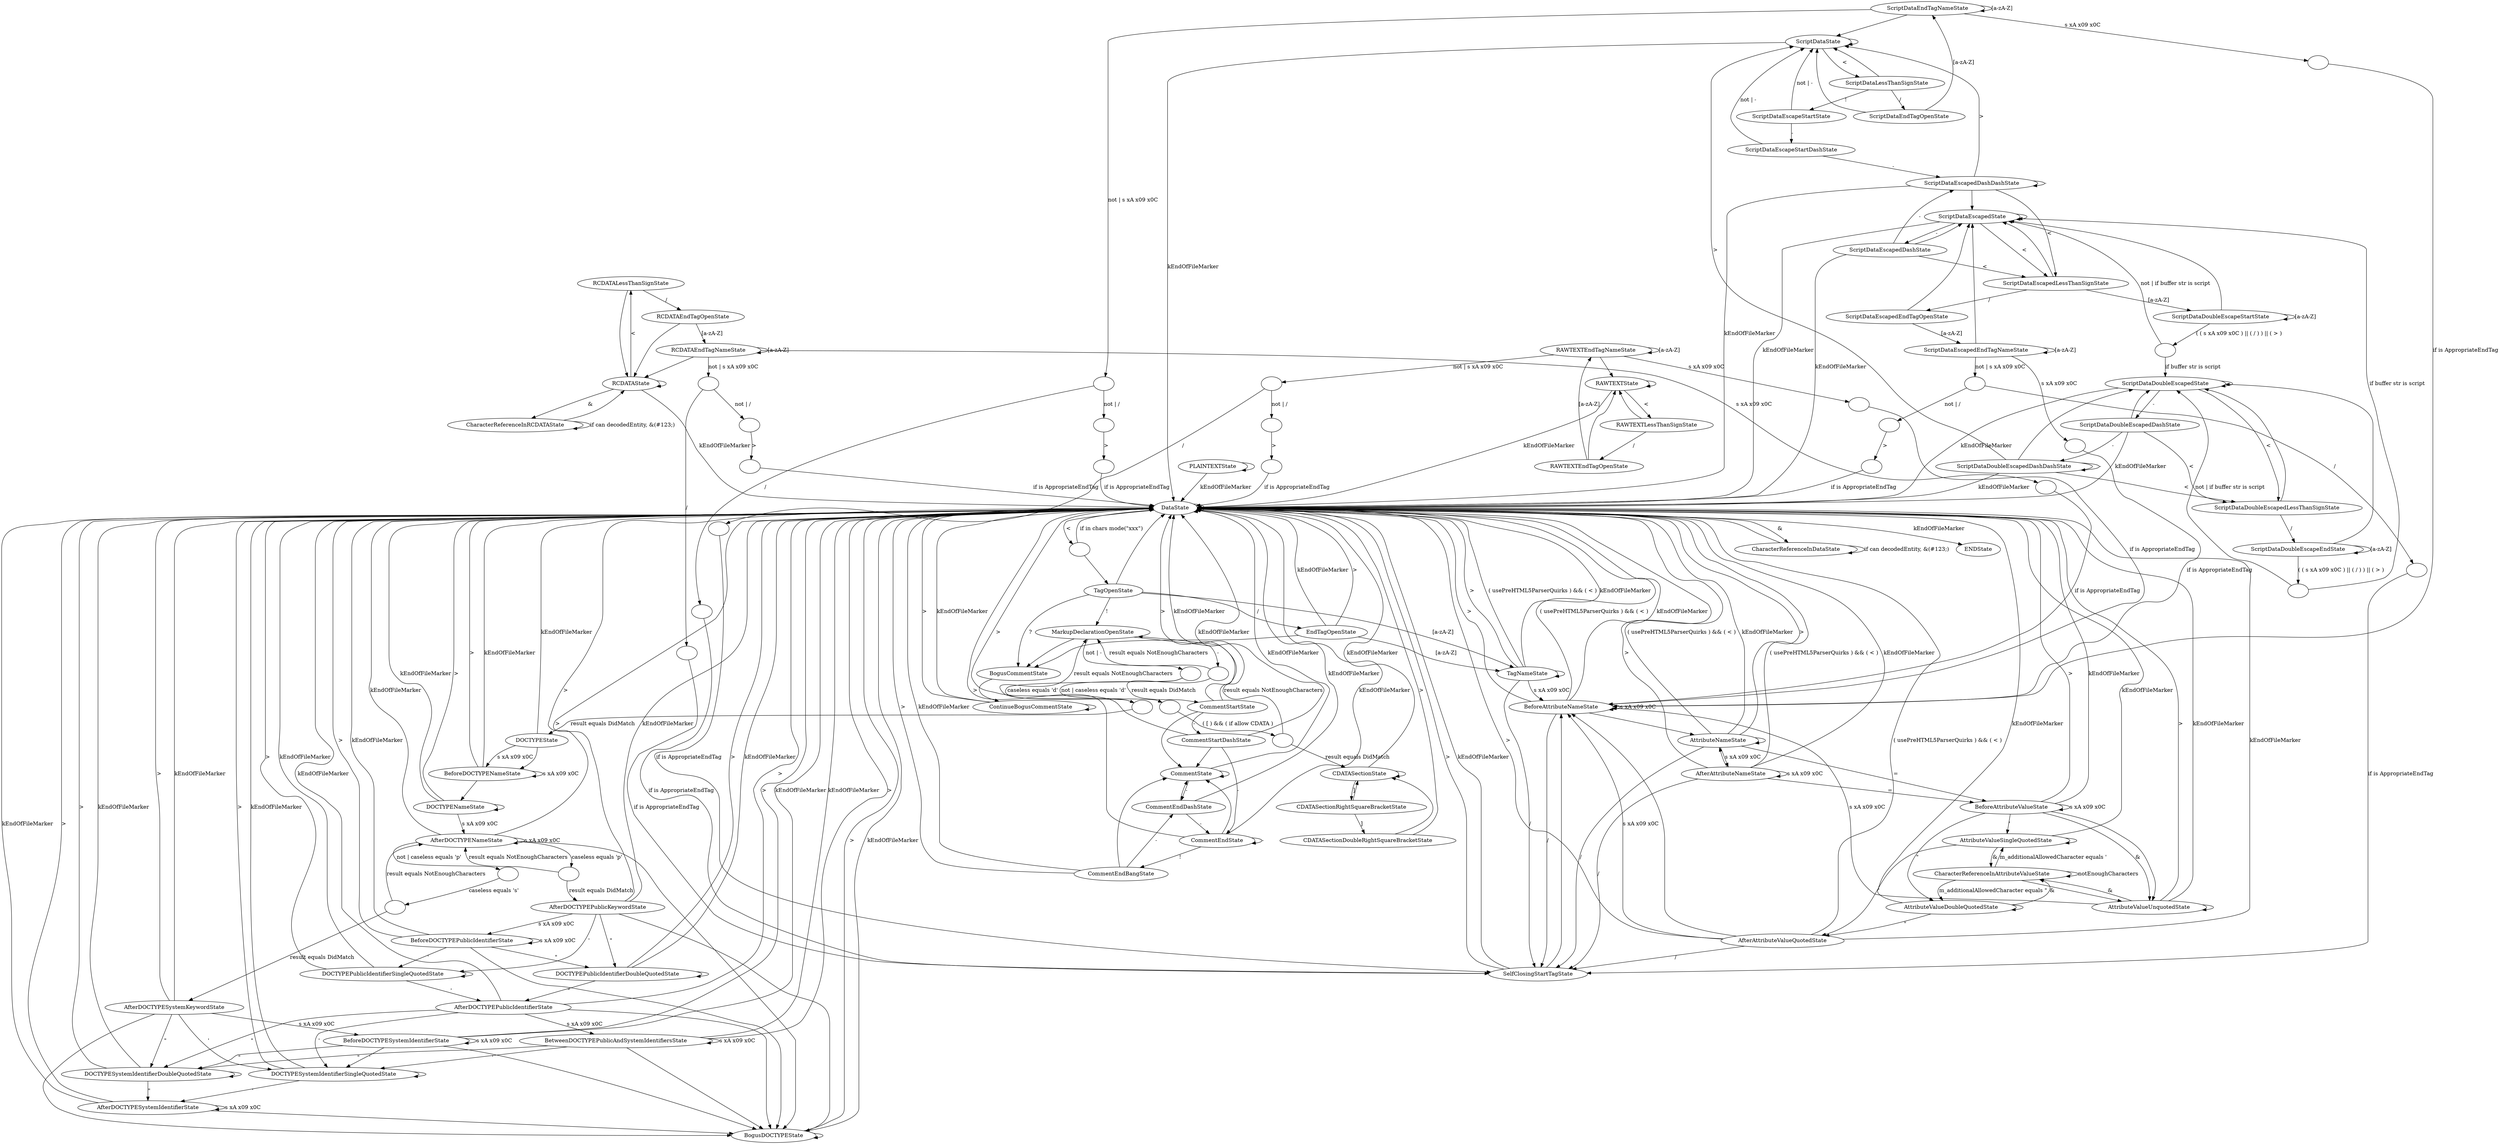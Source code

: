 digraph HTMLTokenizer {
RCDATALessThanSignState -> RCDATAEndTagOpenState [label = "/"];
RCDATALessThanSignState -> RCDATAState;
CDATASectionDoubleRightSquareBracketState -> DataState [label = ">"];
CDATASectionDoubleRightSquareBracketState -> CDATASectionState;
ScriptDataDoubleEscapeStartState -> 0.228374534059 [label = "( ( \s \xA \x09 \x0C ) || ( / ) ) || ( > )"];
0.228374534059 [label = " "];
0.228374534059 -> ScriptDataDoubleEscapedState [label = "if buffer str is script"];
0.228374534059 [label = " "];
0.228374534059 -> ScriptDataEscapedState [label = "not | if buffer str is script"];
0.228374534059 [label = " "];
ScriptDataDoubleEscapeStartState -> ScriptDataDoubleEscapeStartState [label = "[a-zA-Z]"];
ScriptDataDoubleEscapeStartState -> ScriptDataEscapedState;
CommentEndDashState -> CommentEndState [label = "-"];
CommentEndDashState -> DataState [label = "kEndOfFileMarker"];
CommentEndDashState -> CommentState;
DOCTYPEPublicIdentifierSingleQuotedState -> AfterDOCTYPEPublicIdentifierState [label = "'"];
DOCTYPEPublicIdentifierSingleQuotedState -> DataState [label = ">"];
DOCTYPEPublicIdentifierSingleQuotedState -> DataState [label = "kEndOfFileMarker"];
DOCTYPEPublicIdentifierSingleQuotedState -> DOCTYPEPublicIdentifierSingleQuotedState;
CharacterReferenceInDataState -> CharacterReferenceInDataState [label = "if can decodedEntity, &(#123;)"];
CharacterReferenceInDataState -> DataState;
ScriptDataDoubleEscapeEndState -> 0.606599641135 [label = "( ( \s \xA \x09 \x0C ) || ( / ) ) || ( > )"];
0.606599641135 [label = " "];
0.606599641135 -> ScriptDataEscapedState [label = "if buffer str is script"];
0.606599641135 [label = " "];
0.606599641135 -> ScriptDataDoubleEscapedState [label = "not | if buffer str is script"];
0.606599641135 [label = " "];
ScriptDataDoubleEscapeEndState -> ScriptDataDoubleEscapeEndState [label = "[a-zA-Z]"];
ScriptDataDoubleEscapeEndState -> ScriptDataDoubleEscapedState;
AfterDOCTYPESystemIdentifierState -> AfterDOCTYPESystemIdentifierState [label = "\s \xA \x09 \x0C"];
AfterDOCTYPESystemIdentifierState -> DataState [label = ">"];
AfterDOCTYPESystemIdentifierState -> DataState [label = "kEndOfFileMarker"];
AfterDOCTYPESystemIdentifierState -> BogusDOCTYPEState;
ScriptDataEscapedDashDashState -> ScriptDataEscapedDashDashState [label = "-"];
ScriptDataEscapedDashDashState -> ScriptDataEscapedLessThanSignState [label = "<"];
ScriptDataEscapedDashDashState -> ScriptDataState [label = ">"];
ScriptDataEscapedDashDashState -> DataState [label = "kEndOfFileMarker"];
ScriptDataEscapedDashDashState -> ScriptDataEscapedState;
PLAINTEXTState -> DataState [label = "kEndOfFileMarker"];
PLAINTEXTState -> PLAINTEXTState;
ScriptDataDoubleEscapedState -> ScriptDataDoubleEscapedDashState [label = "-"];
ScriptDataDoubleEscapedState -> ScriptDataDoubleEscapedLessThanSignState [label = "<"];
ScriptDataDoubleEscapedState -> DataState [label = "kEndOfFileMarker"];
ScriptDataDoubleEscapedState -> ScriptDataDoubleEscapedState;
MarkupDeclarationOpenState -> 0.746120167722 [label = "-"];
0.746120167722 [label = " "];
0.746120167722 -> CommentStartState [label = "result equals DidMatch"];
0.746120167722 [label = " "];
0.746120167722 -> MarkupDeclarationOpenState [label = "result equals NotEnoughCharacters"];
0.746120167722 [label = " "];
MarkupDeclarationOpenState -> 0.133039640582 [label = "not | -"];
0.133039640582 [label = " "];
0.133039640582 -> 0.522411720746 [label = "caseless equals 'd'"];
0.522411720746 [label = " "];
0.522411720746 -> DOCTYPEState [label = "result equals DidMatch"];
0.522411720746 [label = " "];
0.522411720746 -> MarkupDeclarationOpenState [label = "result equals NotEnoughCharacters"];
0.522411720746 [label = " "];
0.133039640582 [label = " "];
0.133039640582 -> 0.00744239599199 [label = "not | caseless equals 'd'"];
0.00744239599199 [label = " "];
0.00744239599199 -> 0.21121793029 [label = "( [ ) && ( if allow CDATA )"];
0.21121793029 [label = " "];
0.21121793029 -> CDATASectionState [label = "result equals DidMatch"];
0.21121793029 [label = " "];
0.21121793029 -> MarkupDeclarationOpenState [label = "result equals NotEnoughCharacters"];
0.21121793029 [label = " "];
0.00744239599199 [label = " "];
0.133039640582 [label = " "];
MarkupDeclarationOpenState -> BogusCommentState;
BeforeAttributeValueState -> BeforeAttributeValueState [label = "\s \xA \x09 \x0C"];
BeforeAttributeValueState -> AttributeValueDoubleQuotedState [label = "\""];
BeforeAttributeValueState -> AttributeValueUnquotedState [label = "&"];
BeforeAttributeValueState -> AttributeValueSingleQuotedState [label = "'"];
BeforeAttributeValueState -> DataState [label = ">"];
BeforeAttributeValueState -> DataState [label = "kEndOfFileMarker"];
BeforeAttributeValueState -> AttributeValueUnquotedState;
ScriptDataDoubleEscapedDashState -> ScriptDataDoubleEscapedDashDashState [label = "-"];
ScriptDataDoubleEscapedDashState -> ScriptDataDoubleEscapedLessThanSignState [label = "<"];
ScriptDataDoubleEscapedDashState -> DataState [label = "kEndOfFileMarker"];
ScriptDataDoubleEscapedDashState -> ScriptDataDoubleEscapedState;
DOCTYPENameState -> AfterDOCTYPENameState [label = "\s \xA \x09 \x0C"];
DOCTYPENameState -> DataState [label = ">"];
DOCTYPENameState -> DataState [label = "kEndOfFileMarker"];
DOCTYPENameState -> DOCTYPENameState;
ScriptDataEscapeStartState -> ScriptDataEscapeStartDashState [label = "-"];
ScriptDataEscapeStartState -> ScriptDataState [label = "not | -"];
ScriptDataEscapedLessThanSignState -> ScriptDataEscapedEndTagOpenState [label = "/"];
ScriptDataEscapedLessThanSignState -> ScriptDataDoubleEscapeStartState [label = "[a-zA-Z]"];
ScriptDataEscapedLessThanSignState -> ScriptDataEscapedState;
AttributeNameState -> AfterAttributeNameState [label = "\s \xA \x09 \x0C"];
AttributeNameState -> SelfClosingStartTagState [label = "/"];
AttributeNameState -> BeforeAttributeValueState [label = "="];
AttributeNameState -> DataState [label = ">"];
AttributeNameState -> DataState [label = "( usePreHTML5ParserQuirks ) && ( < )"];
AttributeNameState -> DataState [label = "kEndOfFileMarker"];
AttributeNameState -> AttributeNameState;
CharacterReferenceInRCDATAState -> CharacterReferenceInRCDATAState [label = "if can decodedEntity, &(#123;)"];
CharacterReferenceInRCDATAState -> RCDATAState;
BogusDOCTYPEState -> DataState [label = ">"];
BogusDOCTYPEState -> DataState [label = "kEndOfFileMarker"];
BogusDOCTYPEState -> BogusDOCTYPEState;
RAWTEXTEndTagOpenState -> RAWTEXTEndTagNameState [label = "[a-zA-Z]"];
RAWTEXTEndTagOpenState -> RAWTEXTState;
BeforeDOCTYPENameState -> BeforeDOCTYPENameState [label = "\s \xA \x09 \x0C"];
BeforeDOCTYPENameState -> DataState [label = ">"];
BeforeDOCTYPENameState -> DataState [label = "kEndOfFileMarker"];
BeforeDOCTYPENameState -> DOCTYPENameState;
ScriptDataLessThanSignState -> ScriptDataEndTagOpenState [label = "/"];
ScriptDataLessThanSignState -> ScriptDataEscapeStartState [label = "!"];
ScriptDataLessThanSignState -> ScriptDataState;
CommentStartDashState -> CommentEndState [label = "-"];
CommentStartDashState -> DataState [label = ">"];
CommentStartDashState -> DataState [label = "kEndOfFileMarker"];
CommentStartDashState -> CommentState;
CommentEndBangState -> CommentEndDashState [label = "-"];
CommentEndBangState -> DataState [label = ">"];
CommentEndBangState -> DataState [label = "kEndOfFileMarker"];
CommentEndBangState -> CommentState;
AfterDOCTYPENameState -> AfterDOCTYPENameState [label = "\s \xA \x09 \x0C"];
AfterDOCTYPENameState -> DataState [label = ">"];
AfterDOCTYPENameState -> DataState [label = "kEndOfFileMarker"];
AfterDOCTYPENameState -> 0.134384634749 [label = "caseless equals 'p'"];
0.134384634749 [label = " "];
0.134384634749 -> AfterDOCTYPEPublicKeywordState [label = "result equals DidMatch"];
0.134384634749 [label = " "];
0.134384634749 -> AfterDOCTYPENameState [label = "result equals NotEnoughCharacters"];
0.134384634749 [label = " "];
AfterDOCTYPENameState -> 0.835621932687 [label = "not | caseless equals 'p'"];
0.835621932687 [label = " "];
0.835621932687 -> 0.0352161983452 [label = "caseless equals 's'"];
0.0352161983452 [label = " "];
0.0352161983452 -> AfterDOCTYPESystemKeywordState [label = "result equals DidMatch"];
0.0352161983452 [label = " "];
0.0352161983452 -> AfterDOCTYPENameState [label = "result equals NotEnoughCharacters"];
0.0352161983452 [label = " "];
0.835621932687 [label = " "];
AfterDOCTYPENameState -> BogusDOCTYPEState;
RAWTEXTState -> RAWTEXTLessThanSignState [label = "<"];
RAWTEXTState -> DataState [label = "kEndOfFileMarker"];
RAWTEXTState -> RAWTEXTState;
EndTagOpenState -> TagNameState [label = "[a-zA-Z]"];
EndTagOpenState -> DataState [label = ">"];
EndTagOpenState -> DataState [label = "kEndOfFileMarker"];
EndTagOpenState -> BogusCommentState;
BeforeDOCTYPESystemIdentifierState -> BeforeDOCTYPESystemIdentifierState [label = "\s \xA \x09 \x0C"];
BeforeDOCTYPESystemIdentifierState -> DOCTYPESystemIdentifierDoubleQuotedState [label = "\""];
BeforeDOCTYPESystemIdentifierState -> DOCTYPESystemIdentifierSingleQuotedState [label = "'"];
BeforeDOCTYPESystemIdentifierState -> DataState [label = ">"];
BeforeDOCTYPESystemIdentifierState -> DataState [label = "kEndOfFileMarker"];
BeforeDOCTYPESystemIdentifierState -> BogusDOCTYPEState;
DOCTYPEPublicIdentifierDoubleQuotedState -> AfterDOCTYPEPublicIdentifierState [label = "\""];
DOCTYPEPublicIdentifierDoubleQuotedState -> DataState [label = ">"];
DOCTYPEPublicIdentifierDoubleQuotedState -> DataState [label = "kEndOfFileMarker"];
DOCTYPEPublicIdentifierDoubleQuotedState -> DOCTYPEPublicIdentifierDoubleQuotedState;
CDATASectionRightSquareBracketState -> CDATASectionDoubleRightSquareBracketState [label = "]"];
CDATASectionRightSquareBracketState -> CDATASectionState;
AttributeValueUnquotedState -> BeforeAttributeNameState [label = "\s \xA \x09 \x0C"];
AttributeValueUnquotedState -> CharacterReferenceInAttributeValueState [label = "&"];
AttributeValueUnquotedState -> DataState [label = ">"];
AttributeValueUnquotedState -> DataState [label = "kEndOfFileMarker"];
AttributeValueUnquotedState -> AttributeValueUnquotedState;
CommentEndState -> DataState [label = ">"];
CommentEndState -> CommentEndBangState [label = "!"];
CommentEndState -> CommentEndState [label = "-"];
CommentEndState -> DataState [label = "kEndOfFileMarker"];
CommentEndState -> CommentState;
ScriptDataDoubleEscapedDashDashState -> ScriptDataDoubleEscapedDashDashState [label = "-"];
ScriptDataDoubleEscapedDashDashState -> ScriptDataDoubleEscapedLessThanSignState [label = "<"];
ScriptDataDoubleEscapedDashDashState -> ScriptDataState [label = ">"];
ScriptDataDoubleEscapedDashDashState -> DataState [label = "kEndOfFileMarker"];
ScriptDataDoubleEscapedDashDashState -> ScriptDataDoubleEscapedState;
DOCTYPESystemIdentifierDoubleQuotedState -> AfterDOCTYPESystemIdentifierState [label = "\""];
DOCTYPESystemIdentifierDoubleQuotedState -> DataState [label = ">"];
DOCTYPESystemIdentifierDoubleQuotedState -> DataState [label = "kEndOfFileMarker"];
DOCTYPESystemIdentifierDoubleQuotedState -> DOCTYPESystemIdentifierDoubleQuotedState;
CDATASectionState -> CDATASectionRightSquareBracketState [label = "]"];
CDATASectionState -> DataState [label = "kEndOfFileMarker"];
CDATASectionState -> CDATASectionState;
AfterDOCTYPEPublicKeywordState -> BeforeDOCTYPEPublicIdentifierState [label = "\s \xA \x09 \x0C"];
AfterDOCTYPEPublicKeywordState -> DOCTYPEPublicIdentifierDoubleQuotedState [label = "\""];
AfterDOCTYPEPublicKeywordState -> DOCTYPEPublicIdentifierSingleQuotedState [label = "'"];
AfterDOCTYPEPublicKeywordState -> DataState [label = ">"];
AfterDOCTYPEPublicKeywordState -> DataState [label = "kEndOfFileMarker"];
AfterDOCTYPEPublicKeywordState -> BogusDOCTYPEState;
TagNameState -> BeforeAttributeNameState [label = "\s \xA \x09 \x0C"];
TagNameState -> SelfClosingStartTagState [label = "/"];
TagNameState -> DataState [label = ">"];
TagNameState -> DataState [label = "( usePreHTML5ParserQuirks ) && ( < )"];
TagNameState -> DataState [label = "kEndOfFileMarker"];
TagNameState -> TagNameState;
BeforeAttributeNameState -> BeforeAttributeNameState [label = "\s \xA \x09 \x0C"];
BeforeAttributeNameState -> SelfClosingStartTagState [label = "/"];
BeforeAttributeNameState -> DataState [label = ">"];
BeforeAttributeNameState -> DataState [label = "( usePreHTML5ParserQuirks ) && ( < )"];
BeforeAttributeNameState -> DataState [label = "kEndOfFileMarker"];
BeforeAttributeNameState -> AttributeNameState;
RAWTEXTEndTagNameState -> RAWTEXTEndTagNameState [label = "[a-zA-Z]"];
RAWTEXTEndTagNameState -> 0.263065729216 [label = "\s \xA \x09 \x0C"];
0.263065729216 [label = " "];
0.263065729216 -> BeforeAttributeNameState [label = "if is AppropriateEndTag"];
0.263065729216 [label = " "];
RAWTEXTEndTagNameState -> 0.281622897978 [label = "not | \s \xA \x09 \x0C"];
0.281622897978 [label = " "];
0.281622897978 -> 0.823831948988 [label = "/"];
0.823831948988 [label = " "];
0.823831948988 -> SelfClosingStartTagState [label = "if is AppropriateEndTag"];
0.823831948988 [label = " "];
0.281622897978 [label = " "];
0.281622897978 -> 0.594233463018 [label = "not | /"];
0.594233463018 [label = " "];
0.594233463018 -> 0.495771642181 [label = ">"];
0.495771642181 [label = " "];
0.495771642181 -> DataState [label = "if is AppropriateEndTag"];
0.495771642181 [label = " "];
0.594233463018 [label = " "];
0.281622897978 [label = " "];
RAWTEXTEndTagNameState -> RAWTEXTState;
AfterDOCTYPEPublicIdentifierState -> BetweenDOCTYPEPublicAndSystemIdentifiersState [label = "\s \xA \x09 \x0C"];
AfterDOCTYPEPublicIdentifierState -> DataState [label = ">"];
AfterDOCTYPEPublicIdentifierState -> DOCTYPESystemIdentifierDoubleQuotedState [label = "\""];
AfterDOCTYPEPublicIdentifierState -> DOCTYPESystemIdentifierSingleQuotedState [label = "'"];
AfterDOCTYPEPublicIdentifierState -> DataState [label = "kEndOfFileMarker"];
AfterDOCTYPEPublicIdentifierState -> BogusDOCTYPEState;
ScriptDataState -> ScriptDataLessThanSignState [label = "<"];
ScriptDataState -> DataState [label = "kEndOfFileMarker"];
ScriptDataState -> ScriptDataState;
ScriptDataEndTagNameState -> ScriptDataEndTagNameState [label = "[a-zA-Z]"];
ScriptDataEndTagNameState -> 0.230743127219 [label = "\s \xA \x09 \x0C"];
0.230743127219 [label = " "];
0.230743127219 -> BeforeAttributeNameState [label = "if is AppropriateEndTag"];
0.230743127219 [label = " "];
ScriptDataEndTagNameState -> 0.19018342654 [label = "not | \s \xA \x09 \x0C"];
0.19018342654 [label = " "];
0.19018342654 -> 0.997569052581 [label = "/"];
0.997569052581 [label = " "];
0.997569052581 -> SelfClosingStartTagState [label = "if is AppropriateEndTag"];
0.997569052581 [label = " "];
0.19018342654 [label = " "];
0.19018342654 -> 0.245493716756 [label = "not | /"];
0.245493716756 [label = " "];
0.245493716756 -> 0.906788236451 [label = ">"];
0.906788236451 [label = " "];
0.906788236451 -> DataState [label = "if is AppropriateEndTag"];
0.906788236451 [label = " "];
0.245493716756 [label = " "];
0.19018342654 [label = " "];
ScriptDataEndTagNameState -> ScriptDataState;
ScriptDataEndTagOpenState -> ScriptDataEndTagNameState [label = "[a-zA-Z]"];
ScriptDataEndTagOpenState -> ScriptDataState;
ScriptDataDoubleEscapedLessThanSignState -> ScriptDataDoubleEscapeEndState [label = "/"];
ScriptDataDoubleEscapedLessThanSignState -> ScriptDataDoubleEscapedState;
AfterAttributeValueQuotedState -> BeforeAttributeNameState [label = "\s \xA \x09 \x0C"];
AfterAttributeValueQuotedState -> SelfClosingStartTagState [label = "/"];
AfterAttributeValueQuotedState -> DataState [label = ">"];
AfterAttributeValueQuotedState -> DataState [label = "( usePreHTML5ParserQuirks ) && ( < )"];
AfterAttributeValueQuotedState -> DataState [label = "kEndOfFileMarker"];
AfterAttributeValueQuotedState -> BeforeAttributeNameState;
CommentState -> CommentEndDashState [label = "-"];
CommentState -> DataState [label = "kEndOfFileMarker"];
CommentState -> CommentState;
BogusCommentState -> ContinueBogusCommentState;
ScriptDataEscapeStartDashState -> ScriptDataEscapedDashDashState [label = "-"];
ScriptDataEscapeStartDashState -> ScriptDataState [label = "not | -"];
DataState -> CharacterReferenceInDataState [label = "&"];
DataState -> 0.994886300356 [label = "<"];
0.994886300356 [label = " "];
0.994886300356 -> DataState [label = "if in chars mode(\"xxx\")"];
0.994886300356 [label = " "];
0.994886300356 -> TagOpenState;
DataState -> ENDState [label = "kEndOfFileMarker"];
DataState -> DataState;
ScriptDataEscapedEndTagNameState -> ScriptDataEscapedEndTagNameState [label = "[a-zA-Z]"];
ScriptDataEscapedEndTagNameState -> 0.552461780169 [label = "\s \xA \x09 \x0C"];
0.552461780169 [label = " "];
0.552461780169 -> BeforeAttributeNameState [label = "if is AppropriateEndTag"];
0.552461780169 [label = " "];
ScriptDataEscapedEndTagNameState -> 0.64665675651 [label = "not | \s \xA \x09 \x0C"];
0.64665675651 [label = " "];
0.64665675651 -> 0.877827876955 [label = "/"];
0.877827876955 [label = " "];
0.877827876955 -> SelfClosingStartTagState [label = "if is AppropriateEndTag"];
0.877827876955 [label = " "];
0.64665675651 [label = " "];
0.64665675651 -> 0.383358471172 [label = "not | /"];
0.383358471172 [label = " "];
0.383358471172 -> 0.913611652751 [label = ">"];
0.913611652751 [label = " "];
0.913611652751 -> DataState [label = "if is AppropriateEndTag"];
0.913611652751 [label = " "];
0.383358471172 [label = " "];
0.64665675651 [label = " "];
ScriptDataEscapedEndTagNameState -> ScriptDataEscapedState;
RAWTEXTLessThanSignState -> RAWTEXTEndTagOpenState [label = "/"];
RAWTEXTLessThanSignState -> RAWTEXTState;
DOCTYPESystemIdentifierSingleQuotedState -> AfterDOCTYPESystemIdentifierState [label = "'"];
DOCTYPESystemIdentifierSingleQuotedState -> DataState [label = ">"];
DOCTYPESystemIdentifierSingleQuotedState -> DataState [label = "kEndOfFileMarker"];
DOCTYPESystemIdentifierSingleQuotedState -> DOCTYPESystemIdentifierSingleQuotedState;
RCDATAEndTagOpenState -> RCDATAEndTagNameState [label = "[a-zA-Z]"];
RCDATAEndTagOpenState -> RCDATAState;
CommentStartState -> CommentStartDashState [label = "-"];
CommentStartState -> DataState [label = ">"];
CommentStartState -> DataState [label = "kEndOfFileMarker"];
CommentStartState -> CommentState;
TagOpenState -> MarkupDeclarationOpenState [label = "!"];
TagOpenState -> EndTagOpenState [label = "/"];
TagOpenState -> TagNameState [label = "[a-zA-Z]"];
TagOpenState -> BogusCommentState [label = "?"];
TagOpenState -> DataState;
AttributeValueSingleQuotedState -> AfterAttributeValueQuotedState [label = "'"];
AttributeValueSingleQuotedState -> CharacterReferenceInAttributeValueState [label = "&"];
AttributeValueSingleQuotedState -> DataState [label = "kEndOfFileMarker"];
AttributeValueSingleQuotedState -> AttributeValueSingleQuotedState;
ScriptDataEscapedState -> ScriptDataEscapedDashState [label = "-"];
ScriptDataEscapedState -> ScriptDataEscapedLessThanSignState [label = "<"];
ScriptDataEscapedState -> DataState [label = "kEndOfFileMarker"];
ScriptDataEscapedState -> ScriptDataEscapedState;
DOCTYPEState -> BeforeDOCTYPENameState [label = "\s \xA \x09 \x0C"];
DOCTYPEState -> DataState [label = "kEndOfFileMarker"];
DOCTYPEState -> BeforeDOCTYPENameState;
RCDATAEndTagNameState -> RCDATAEndTagNameState [label = "[a-zA-Z]"];
RCDATAEndTagNameState -> 0.358902701656 [label = "\s \xA \x09 \x0C"];
0.358902701656 [label = " "];
0.358902701656 -> BeforeAttributeNameState [label = "if is AppropriateEndTag"];
0.358902701656 [label = " "];
RCDATAEndTagNameState -> 0.188860372259 [label = "not | \s \xA \x09 \x0C"];
0.188860372259 [label = " "];
0.188860372259 -> 0.571112547136 [label = "/"];
0.571112547136 [label = " "];
0.571112547136 -> SelfClosingStartTagState [label = "if is AppropriateEndTag"];
0.571112547136 [label = " "];
0.188860372259 [label = " "];
0.188860372259 -> 0.0533423490112 [label = "not | /"];
0.0533423490112 [label = " "];
0.0533423490112 -> 0.828921237377 [label = ">"];
0.828921237377 [label = " "];
0.828921237377 -> DataState [label = "if is AppropriateEndTag"];
0.828921237377 [label = " "];
0.0533423490112 [label = " "];
0.188860372259 [label = " "];
RCDATAEndTagNameState -> RCDATAState;
CharacterReferenceInAttributeValueState -> CharacterReferenceInAttributeValueState [label = "notEnoughCharacters"];
CharacterReferenceInAttributeValueState -> AttributeValueDoubleQuotedState [label = "m_additionalAllowedCharacter equals \""];
CharacterReferenceInAttributeValueState -> AttributeValueSingleQuotedState [label = "m_additionalAllowedCharacter equals '"];
CharacterReferenceInAttributeValueState -> AttributeValueUnquotedState;
BetweenDOCTYPEPublicAndSystemIdentifiersState -> BetweenDOCTYPEPublicAndSystemIdentifiersState [label = "\s \xA \x09 \x0C"];
BetweenDOCTYPEPublicAndSystemIdentifiersState -> DataState [label = ">"];
BetweenDOCTYPEPublicAndSystemIdentifiersState -> DOCTYPESystemIdentifierDoubleQuotedState [label = "\""];
BetweenDOCTYPEPublicAndSystemIdentifiersState -> DOCTYPESystemIdentifierSingleQuotedState [label = "'"];
BetweenDOCTYPEPublicAndSystemIdentifiersState -> DataState [label = "kEndOfFileMarker"];
BetweenDOCTYPEPublicAndSystemIdentifiersState -> BogusDOCTYPEState;
RCDATAState -> CharacterReferenceInRCDATAState [label = "&"];
RCDATAState -> RCDATALessThanSignState [label = "<"];
RCDATAState -> DataState [label = "kEndOfFileMarker"];
RCDATAState -> RCDATAState;
ContinueBogusCommentState -> DataState [label = ">"];
ContinueBogusCommentState -> DataState [label = "kEndOfFileMarker"];
ContinueBogusCommentState -> ContinueBogusCommentState;
ScriptDataEscapedDashState -> ScriptDataEscapedDashDashState [label = "-"];
ScriptDataEscapedDashState -> ScriptDataEscapedLessThanSignState [label = "<"];
ScriptDataEscapedDashState -> DataState [label = "kEndOfFileMarker"];
ScriptDataEscapedDashState -> ScriptDataEscapedState;
ScriptDataEscapedEndTagOpenState -> ScriptDataEscapedEndTagNameState [label = "[a-zA-Z]"];
ScriptDataEscapedEndTagOpenState -> ScriptDataEscapedState;
BeforeDOCTYPEPublicIdentifierState -> BeforeDOCTYPEPublicIdentifierState [label = "\s \xA \x09 \x0C"];
BeforeDOCTYPEPublicIdentifierState -> DOCTYPEPublicIdentifierDoubleQuotedState [label = "\""];
BeforeDOCTYPEPublicIdentifierState -> DOCTYPEPublicIdentifierSingleQuotedState [label = "'"];
BeforeDOCTYPEPublicIdentifierState -> DataState [label = ">"];
BeforeDOCTYPEPublicIdentifierState -> DataState [label = "kEndOfFileMarker"];
BeforeDOCTYPEPublicIdentifierState -> BogusDOCTYPEState;
AttributeValueDoubleQuotedState -> AfterAttributeValueQuotedState [label = "\""];
AttributeValueDoubleQuotedState -> CharacterReferenceInAttributeValueState [label = "&"];
AttributeValueDoubleQuotedState -> DataState [label = "kEndOfFileMarker"];
AttributeValueDoubleQuotedState -> AttributeValueDoubleQuotedState;
AfterDOCTYPESystemKeywordState -> BeforeDOCTYPESystemIdentifierState [label = "\s \xA \x09 \x0C"];
AfterDOCTYPESystemKeywordState -> DOCTYPESystemIdentifierDoubleQuotedState [label = "\""];
AfterDOCTYPESystemKeywordState -> DOCTYPESystemIdentifierSingleQuotedState [label = "'"];
AfterDOCTYPESystemKeywordState -> DataState [label = ">"];
AfterDOCTYPESystemKeywordState -> DataState [label = "kEndOfFileMarker"];
AfterDOCTYPESystemKeywordState -> BogusDOCTYPEState;
SelfClosingStartTagState -> DataState [label = ">"];
SelfClosingStartTagState -> DataState [label = "kEndOfFileMarker"];
SelfClosingStartTagState -> BeforeAttributeNameState;
AfterAttributeNameState -> AfterAttributeNameState [label = "\s \xA \x09 \x0C"];
AfterAttributeNameState -> SelfClosingStartTagState [label = "/"];
AfterAttributeNameState -> BeforeAttributeValueState [label = "="];
AfterAttributeNameState -> DataState [label = ">"];
AfterAttributeNameState -> DataState [label = "( usePreHTML5ParserQuirks ) && ( < )"];
AfterAttributeNameState -> DataState [label = "kEndOfFileMarker"];
AfterAttributeNameState -> AttributeNameState;
}
